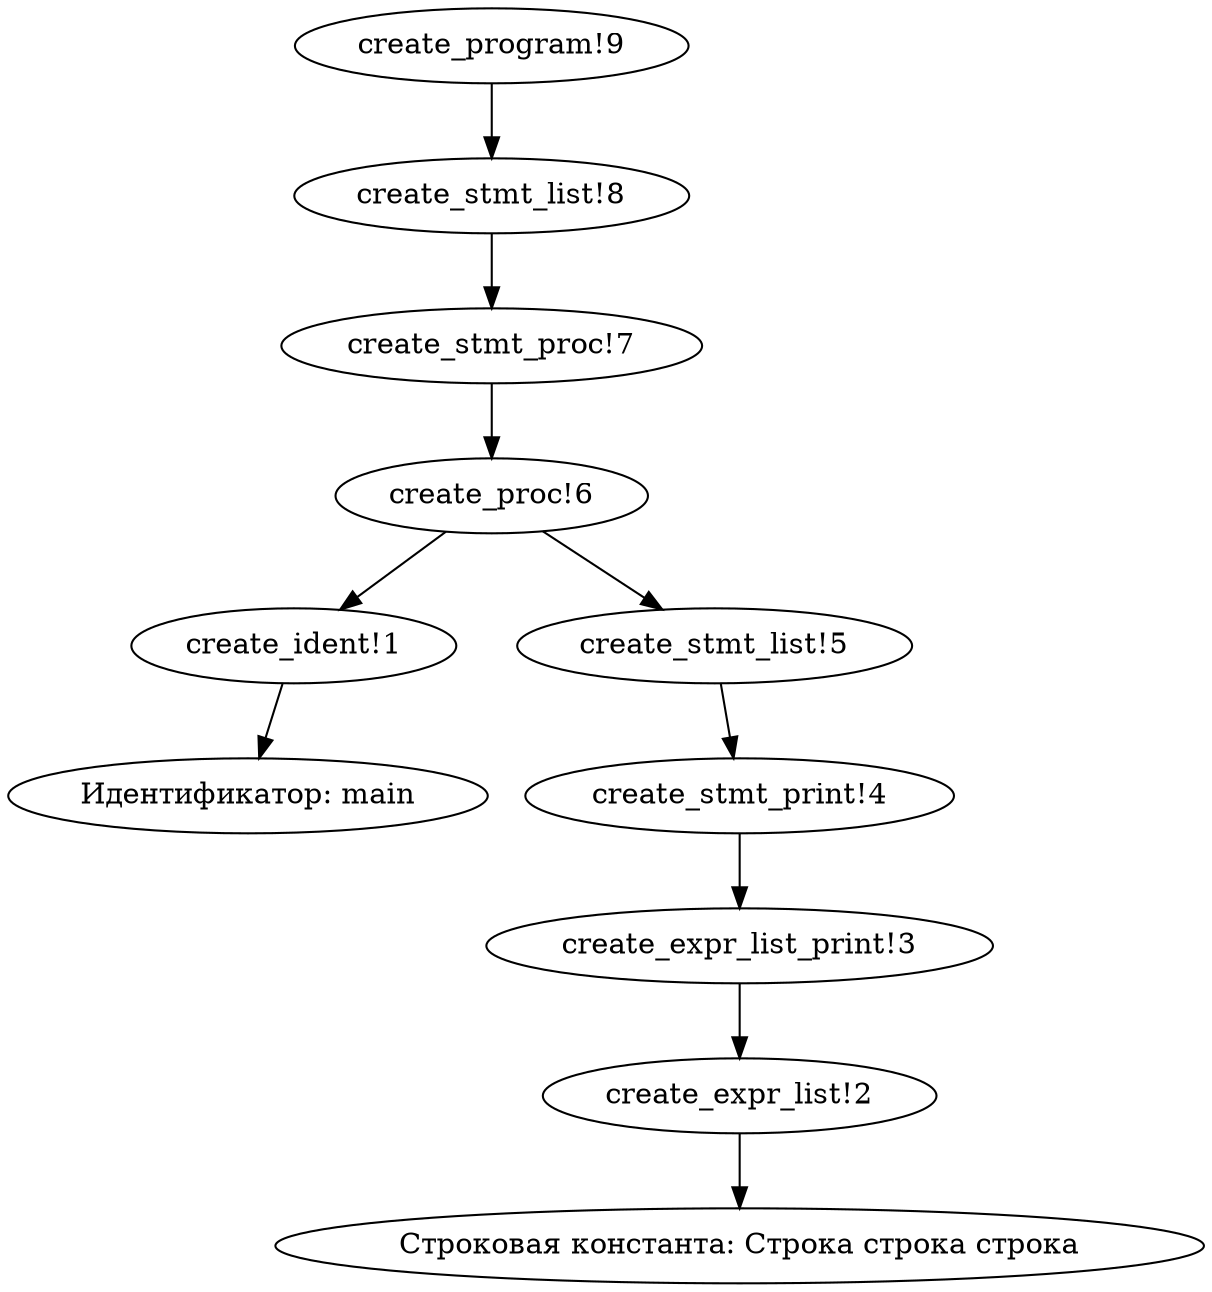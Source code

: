 digraph KumirTree {
"create_ident!1" -> "Идентификатор: main";
"create_expr_list!2" -> "Строковая константа: Строка строка строка";
"create_expr_list_print!3" -> "create_expr_list!2";
"create_stmt_print!4" -> "create_expr_list_print!3";
"create_stmt_list!5" -> "create_stmt_print!4";
"create_proc!6" -> "create_ident!1";
"create_proc!6" -> "create_stmt_list!5";
"create_stmt_proc!7" -> "create_proc!6";
"create_stmt_list!8" -> "create_stmt_proc!7";
"create_program!9" -> "create_stmt_list!8";
 } 